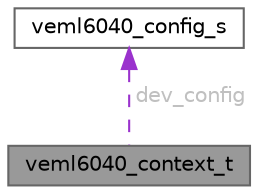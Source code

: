 digraph "veml6040_context_t"
{
 // LATEX_PDF_SIZE
  bgcolor="transparent";
  edge [fontname=Helvetica,fontsize=10,labelfontname=Helvetica,labelfontsize=10];
  node [fontname=Helvetica,fontsize=10,shape=box,height=0.2,width=0.4];
  Node1 [id="Node000001",label="veml6040_context_t",height=0.2,width=0.4,color="gray40", fillcolor="grey60", style="filled", fontcolor="black",tooltip="VEML6040 context structure."];
  Node2 -> Node1 [id="edge1_Node000001_Node000002",dir="back",color="darkorchid3",style="dashed",tooltip=" ",label=" dev_config",fontcolor="grey" ];
  Node2 [id="Node000002",label="veml6040_config_s",height=0.2,width=0.4,color="gray40", fillcolor="white", style="filled",URL="$structveml6040__config__s.html",tooltip="VEML6040 configuration structure."];
}
